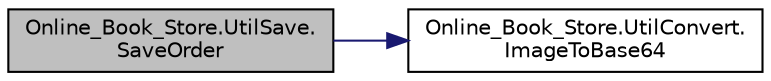 digraph "Online_Book_Store.UtilSave.SaveOrder"
{
 // LATEX_PDF_SIZE
  edge [fontname="Helvetica",fontsize="10",labelfontname="Helvetica",labelfontsize="10"];
  node [fontname="Helvetica",fontsize="10",shape=record];
  rankdir="LR";
  Node1 [label="Online_Book_Store.UtilSave.\lSaveOrder",height=0.2,width=0.4,color="black", fillcolor="grey75", style="filled", fontcolor="black",tooltip="This function save elements of the MyOrders.xml file."];
  Node1 -> Node2 [color="midnightblue",fontsize="10",style="solid",fontname="Helvetica"];
  Node2 [label="Online_Book_Store.UtilConvert.\lImageToBase64",height=0.2,width=0.4,color="black", fillcolor="white", style="filled",URL="$class_online___book___store_1_1_util_convert.html#a27cf8ab820de272c55983a7c169620a6",tooltip="This function convert from Image to base 64 string. After that convert Image to byte[]."];
}

